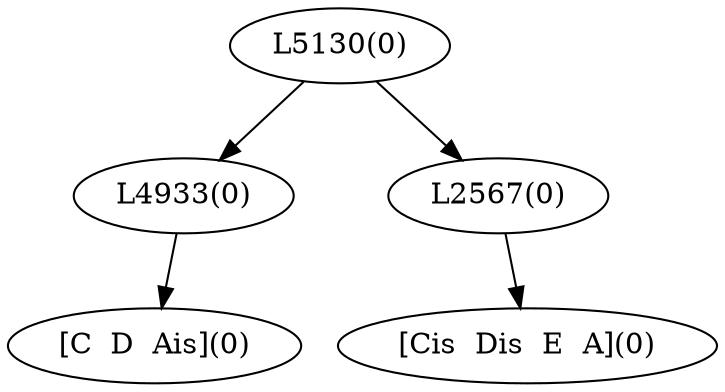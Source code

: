 digraph sample{
"L4933(0)"->"[C  D  Ais](0)"
"L2567(0)"->"[Cis  Dis  E  A](0)"
"L5130(0)"->"L4933(0)"
"L5130(0)"->"L2567(0)"
{rank = min; "L5130(0)"}
{rank = same; "L4933(0)"; "L2567(0)";}
{rank = max; "[C  D  Ais](0)"; "[Cis  Dis  E  A](0)";}
}